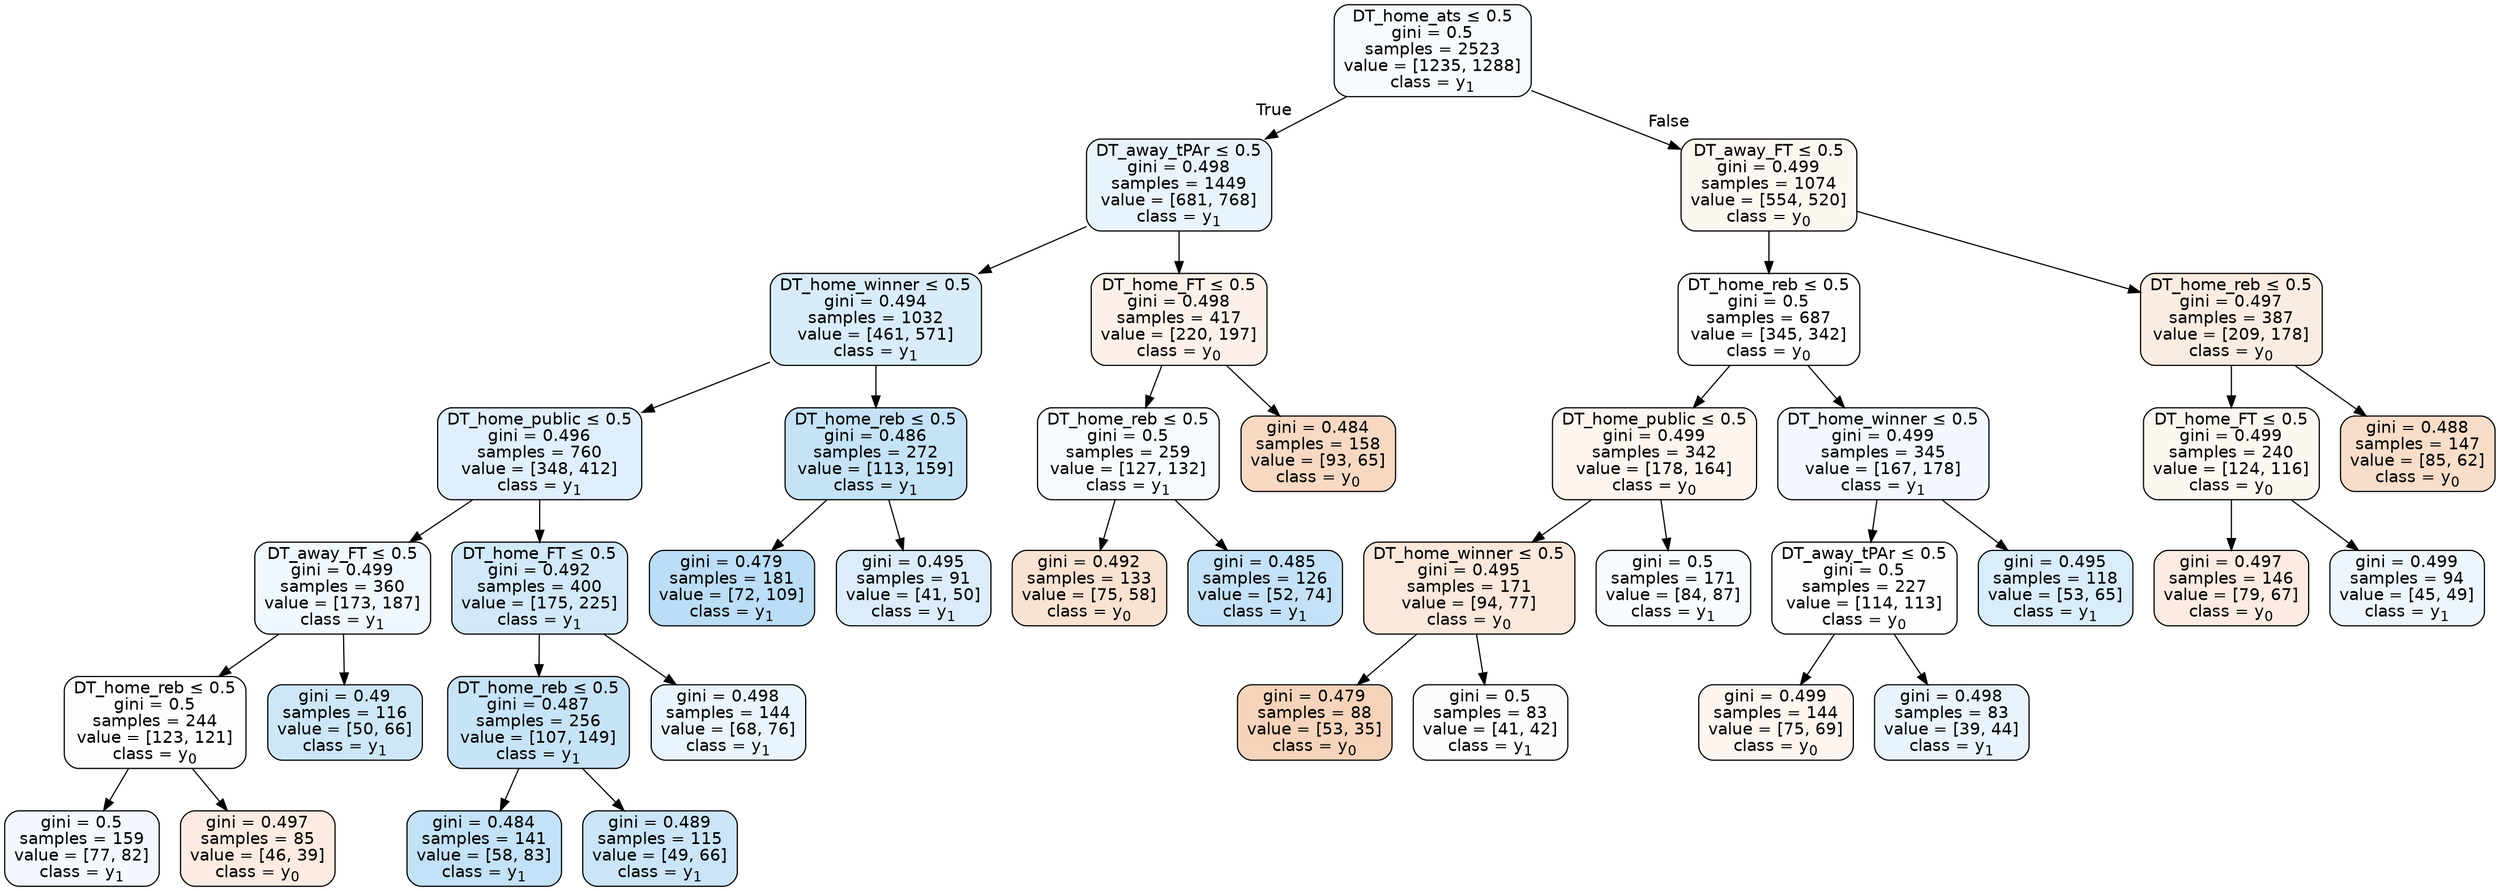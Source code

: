 digraph Tree {
node [shape=box, style="filled, rounded", color="black", fontname=helvetica] ;
edge [fontname=helvetica] ;
0 [label=<DT_home_ats &le; 0.5<br/>gini = 0.5<br/>samples = 2523<br/>value = [1235, 1288]<br/>class = y<SUB>1</SUB>>, fillcolor="#399de50a"] ;
1 [label=<DT_away_tPAr &le; 0.5<br/>gini = 0.498<br/>samples = 1449<br/>value = [681, 768]<br/>class = y<SUB>1</SUB>>, fillcolor="#399de51d"] ;
0 -> 1 [labeldistance=2.5, labelangle=45, headlabel="True"] ;
2 [label=<DT_home_winner &le; 0.5<br/>gini = 0.494<br/>samples = 1032<br/>value = [461, 571]<br/>class = y<SUB>1</SUB>>, fillcolor="#399de531"] ;
1 -> 2 ;
3 [label=<DT_home_public &le; 0.5<br/>gini = 0.496<br/>samples = 760<br/>value = [348, 412]<br/>class = y<SUB>1</SUB>>, fillcolor="#399de528"] ;
2 -> 3 ;
4 [label=<DT_away_FT &le; 0.5<br/>gini = 0.499<br/>samples = 360<br/>value = [173, 187]<br/>class = y<SUB>1</SUB>>, fillcolor="#399de513"] ;
3 -> 4 ;
5 [label=<DT_home_reb &le; 0.5<br/>gini = 0.5<br/>samples = 244<br/>value = [123, 121]<br/>class = y<SUB>0</SUB>>, fillcolor="#e5813904"] ;
4 -> 5 ;
6 [label=<gini = 0.5<br/>samples = 159<br/>value = [77, 82]<br/>class = y<SUB>1</SUB>>, fillcolor="#399de510"] ;
5 -> 6 ;
7 [label=<gini = 0.497<br/>samples = 85<br/>value = [46, 39]<br/>class = y<SUB>0</SUB>>, fillcolor="#e5813927"] ;
5 -> 7 ;
8 [label=<gini = 0.49<br/>samples = 116<br/>value = [50, 66]<br/>class = y<SUB>1</SUB>>, fillcolor="#399de53e"] ;
4 -> 8 ;
9 [label=<DT_home_FT &le; 0.5<br/>gini = 0.492<br/>samples = 400<br/>value = [175, 225]<br/>class = y<SUB>1</SUB>>, fillcolor="#399de539"] ;
3 -> 9 ;
10 [label=<DT_home_reb &le; 0.5<br/>gini = 0.487<br/>samples = 256<br/>value = [107, 149]<br/>class = y<SUB>1</SUB>>, fillcolor="#399de548"] ;
9 -> 10 ;
11 [label=<gini = 0.484<br/>samples = 141<br/>value = [58, 83]<br/>class = y<SUB>1</SUB>>, fillcolor="#399de54d"] ;
10 -> 11 ;
12 [label=<gini = 0.489<br/>samples = 115<br/>value = [49, 66]<br/>class = y<SUB>1</SUB>>, fillcolor="#399de542"] ;
10 -> 12 ;
13 [label=<gini = 0.498<br/>samples = 144<br/>value = [68, 76]<br/>class = y<SUB>1</SUB>>, fillcolor="#399de51b"] ;
9 -> 13 ;
14 [label=<DT_home_reb &le; 0.5<br/>gini = 0.486<br/>samples = 272<br/>value = [113, 159]<br/>class = y<SUB>1</SUB>>, fillcolor="#399de54a"] ;
2 -> 14 ;
15 [label=<gini = 0.479<br/>samples = 181<br/>value = [72, 109]<br/>class = y<SUB>1</SUB>>, fillcolor="#399de557"] ;
14 -> 15 ;
16 [label=<gini = 0.495<br/>samples = 91<br/>value = [41, 50]<br/>class = y<SUB>1</SUB>>, fillcolor="#399de52e"] ;
14 -> 16 ;
17 [label=<DT_home_FT &le; 0.5<br/>gini = 0.498<br/>samples = 417<br/>value = [220, 197]<br/>class = y<SUB>0</SUB>>, fillcolor="#e581391b"] ;
1 -> 17 ;
18 [label=<DT_home_reb &le; 0.5<br/>gini = 0.5<br/>samples = 259<br/>value = [127, 132]<br/>class = y<SUB>1</SUB>>, fillcolor="#399de50a"] ;
17 -> 18 ;
19 [label=<gini = 0.492<br/>samples = 133<br/>value = [75, 58]<br/>class = y<SUB>0</SUB>>, fillcolor="#e581393a"] ;
18 -> 19 ;
20 [label=<gini = 0.485<br/>samples = 126<br/>value = [52, 74]<br/>class = y<SUB>1</SUB>>, fillcolor="#399de54c"] ;
18 -> 20 ;
21 [label=<gini = 0.484<br/>samples = 158<br/>value = [93, 65]<br/>class = y<SUB>0</SUB>>, fillcolor="#e581394d"] ;
17 -> 21 ;
22 [label=<DT_away_FT &le; 0.5<br/>gini = 0.499<br/>samples = 1074<br/>value = [554, 520]<br/>class = y<SUB>0</SUB>>, fillcolor="#e5813910"] ;
0 -> 22 [labeldistance=2.5, labelangle=-45, headlabel="False"] ;
23 [label=<DT_home_reb &le; 0.5<br/>gini = 0.5<br/>samples = 687<br/>value = [345, 342]<br/>class = y<SUB>0</SUB>>, fillcolor="#e5813902"] ;
22 -> 23 ;
24 [label=<DT_home_public &le; 0.5<br/>gini = 0.499<br/>samples = 342<br/>value = [178, 164]<br/>class = y<SUB>0</SUB>>, fillcolor="#e5813914"] ;
23 -> 24 ;
25 [label=<DT_home_winner &le; 0.5<br/>gini = 0.495<br/>samples = 171<br/>value = [94, 77]<br/>class = y<SUB>0</SUB>>, fillcolor="#e581392e"] ;
24 -> 25 ;
26 [label=<gini = 0.479<br/>samples = 88<br/>value = [53, 35]<br/>class = y<SUB>0</SUB>>, fillcolor="#e5813957"] ;
25 -> 26 ;
27 [label=<gini = 0.5<br/>samples = 83<br/>value = [41, 42]<br/>class = y<SUB>1</SUB>>, fillcolor="#399de506"] ;
25 -> 27 ;
28 [label=<gini = 0.5<br/>samples = 171<br/>value = [84, 87]<br/>class = y<SUB>1</SUB>>, fillcolor="#399de509"] ;
24 -> 28 ;
29 [label=<DT_home_winner &le; 0.5<br/>gini = 0.499<br/>samples = 345<br/>value = [167, 178]<br/>class = y<SUB>1</SUB>>, fillcolor="#399de510"] ;
23 -> 29 ;
30 [label=<DT_away_tPAr &le; 0.5<br/>gini = 0.5<br/>samples = 227<br/>value = [114, 113]<br/>class = y<SUB>0</SUB>>, fillcolor="#e5813902"] ;
29 -> 30 ;
31 [label=<gini = 0.499<br/>samples = 144<br/>value = [75, 69]<br/>class = y<SUB>0</SUB>>, fillcolor="#e5813914"] ;
30 -> 31 ;
32 [label=<gini = 0.498<br/>samples = 83<br/>value = [39, 44]<br/>class = y<SUB>1</SUB>>, fillcolor="#399de51d"] ;
30 -> 32 ;
33 [label=<gini = 0.495<br/>samples = 118<br/>value = [53, 65]<br/>class = y<SUB>1</SUB>>, fillcolor="#399de52f"] ;
29 -> 33 ;
34 [label=<DT_home_reb &le; 0.5<br/>gini = 0.497<br/>samples = 387<br/>value = [209, 178]<br/>class = y<SUB>0</SUB>>, fillcolor="#e5813926"] ;
22 -> 34 ;
35 [label=<DT_home_FT &le; 0.5<br/>gini = 0.499<br/>samples = 240<br/>value = [124, 116]<br/>class = y<SUB>0</SUB>>, fillcolor="#e5813910"] ;
34 -> 35 ;
36 [label=<gini = 0.497<br/>samples = 146<br/>value = [79, 67]<br/>class = y<SUB>0</SUB>>, fillcolor="#e5813927"] ;
35 -> 36 ;
37 [label=<gini = 0.499<br/>samples = 94<br/>value = [45, 49]<br/>class = y<SUB>1</SUB>>, fillcolor="#399de515"] ;
35 -> 37 ;
38 [label=<gini = 0.488<br/>samples = 147<br/>value = [85, 62]<br/>class = y<SUB>0</SUB>>, fillcolor="#e5813945"] ;
34 -> 38 ;
}